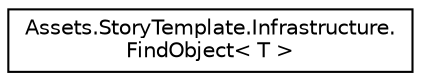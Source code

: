 digraph "Graphical Class Hierarchy"
{
  edge [fontname="Helvetica",fontsize="10",labelfontname="Helvetica",labelfontsize="10"];
  node [fontname="Helvetica",fontsize="10",shape=record];
  rankdir="LR";
  Node1 [label="Assets.StoryTemplate.Infrastructure.\lFindObject\< T \>",height=0.2,width=0.4,color="black", fillcolor="white", style="filled",URL="$dd/d04/classAssets_1_1StoryTemplate_1_1Infrastructure_1_1FindObject.html"];
}
